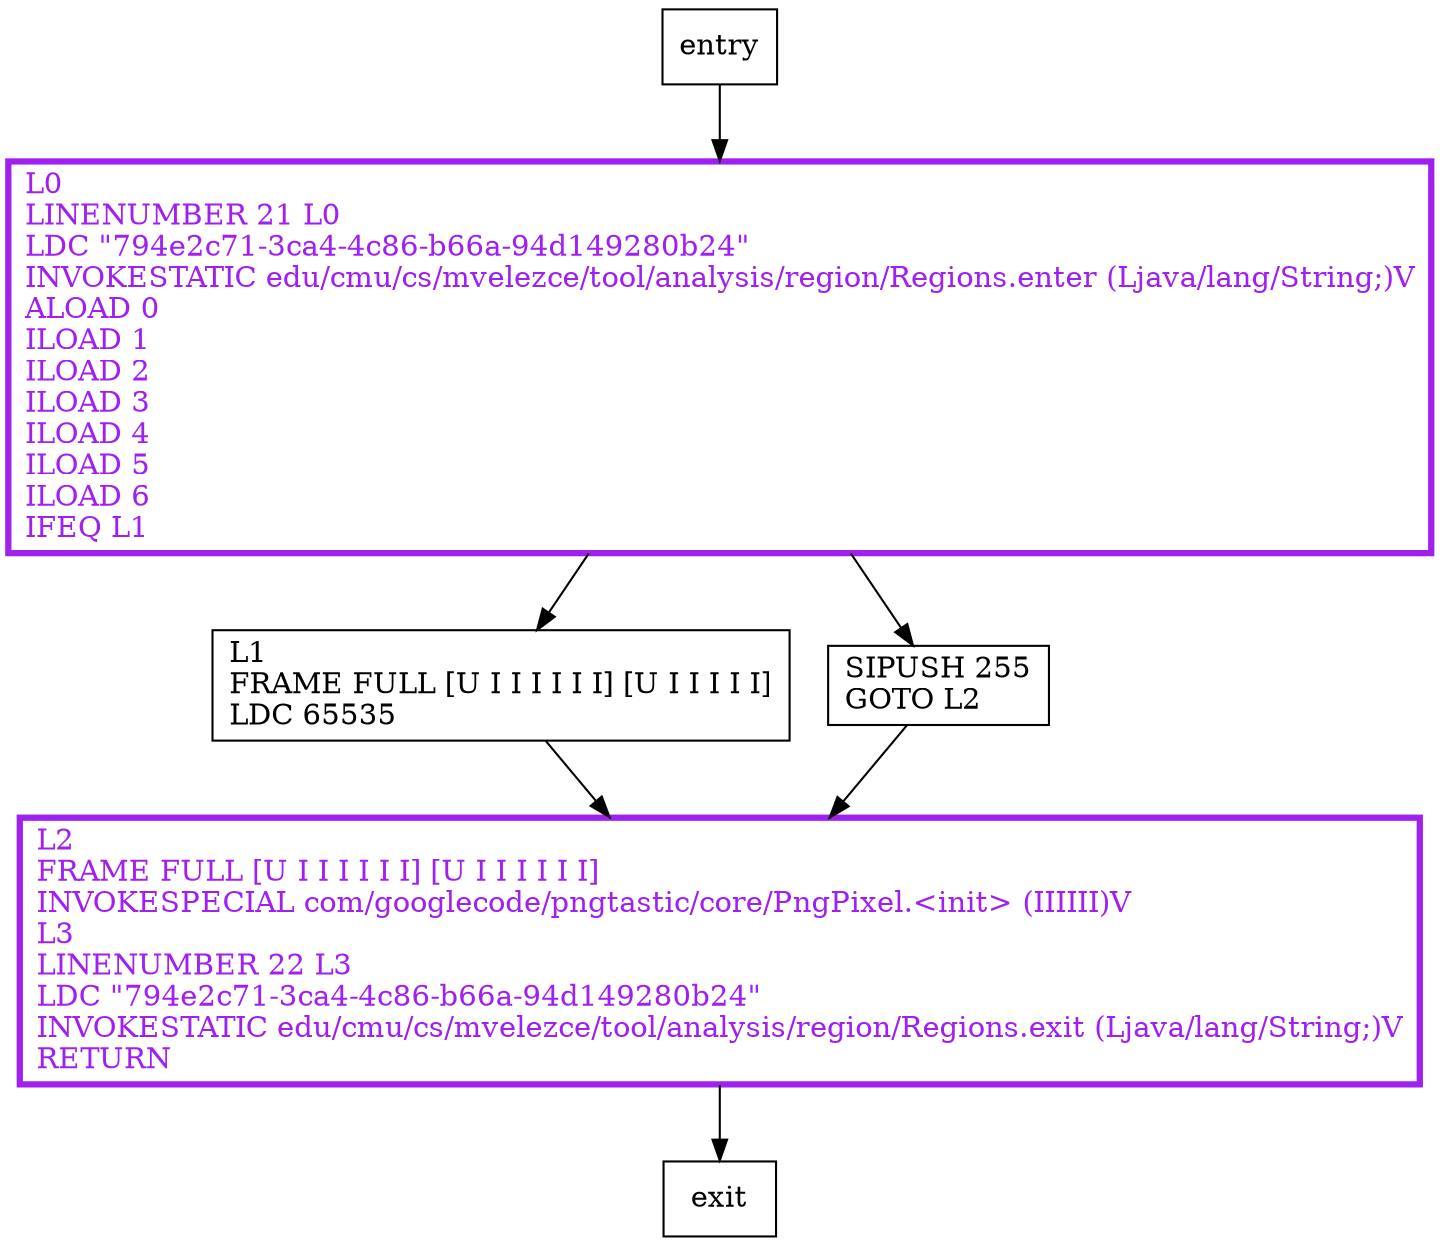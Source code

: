 digraph <init> {
node [shape=record];
142247393 [label="L0\lLINENUMBER 21 L0\lLDC \"794e2c71-3ca4-4c86-b66a-94d149280b24\"\lINVOKESTATIC edu/cmu/cs/mvelezce/tool/analysis/region/Regions.enter (Ljava/lang/String;)V\lALOAD 0\lILOAD 1\lILOAD 2\lILOAD 3\lILOAD 4\lILOAD 5\lILOAD 6\lIFEQ L1\l"];
1729779847 [label="L1\lFRAME FULL [U I I I I I I] [U I I I I I]\lLDC 65535\l"];
1431467659 [label="SIPUSH 255\lGOTO L2\l"];
1016363973 [label="L2\lFRAME FULL [U I I I I I I] [U I I I I I I]\lINVOKESPECIAL com/googlecode/pngtastic/core/PngPixel.\<init\> (IIIIII)V\lL3\lLINENUMBER 22 L3\lLDC \"794e2c71-3ca4-4c86-b66a-94d149280b24\"\lINVOKESTATIC edu/cmu/cs/mvelezce/tool/analysis/region/Regions.exit (Ljava/lang/String;)V\lRETURN\l"];
entry;
exit;
entry -> 142247393;
142247393 -> 1729779847;
142247393 -> 1431467659;
1729779847 -> 1016363973;
1431467659 -> 1016363973;
1016363973 -> exit;
142247393[fontcolor="purple", penwidth=3, color="purple"];
1016363973[fontcolor="purple", penwidth=3, color="purple"];
}

